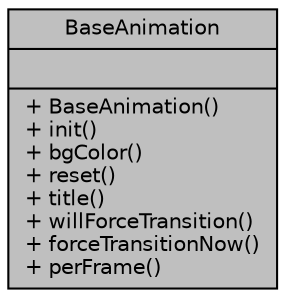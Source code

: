 digraph "BaseAnimation"
{
 // INTERACTIVE_SVG=YES
 // LATEX_PDF_SIZE
  edge [fontname="Helvetica",fontsize="10",labelfontname="Helvetica",labelfontsize="10"];
  node [fontname="Helvetica",fontsize="10",shape=record];
  Node1 [label="{BaseAnimation\n||+ BaseAnimation()\l+ init()\l+ bgColor()\l+ reset()\l+ title()\l+ willForceTransition()\l+ forceTransitionNow()\l+ perFrame()\l}",height=0.2,width=0.4,color="black", fillcolor="grey75", style="filled", fontcolor="black",tooltip=" "];
}
